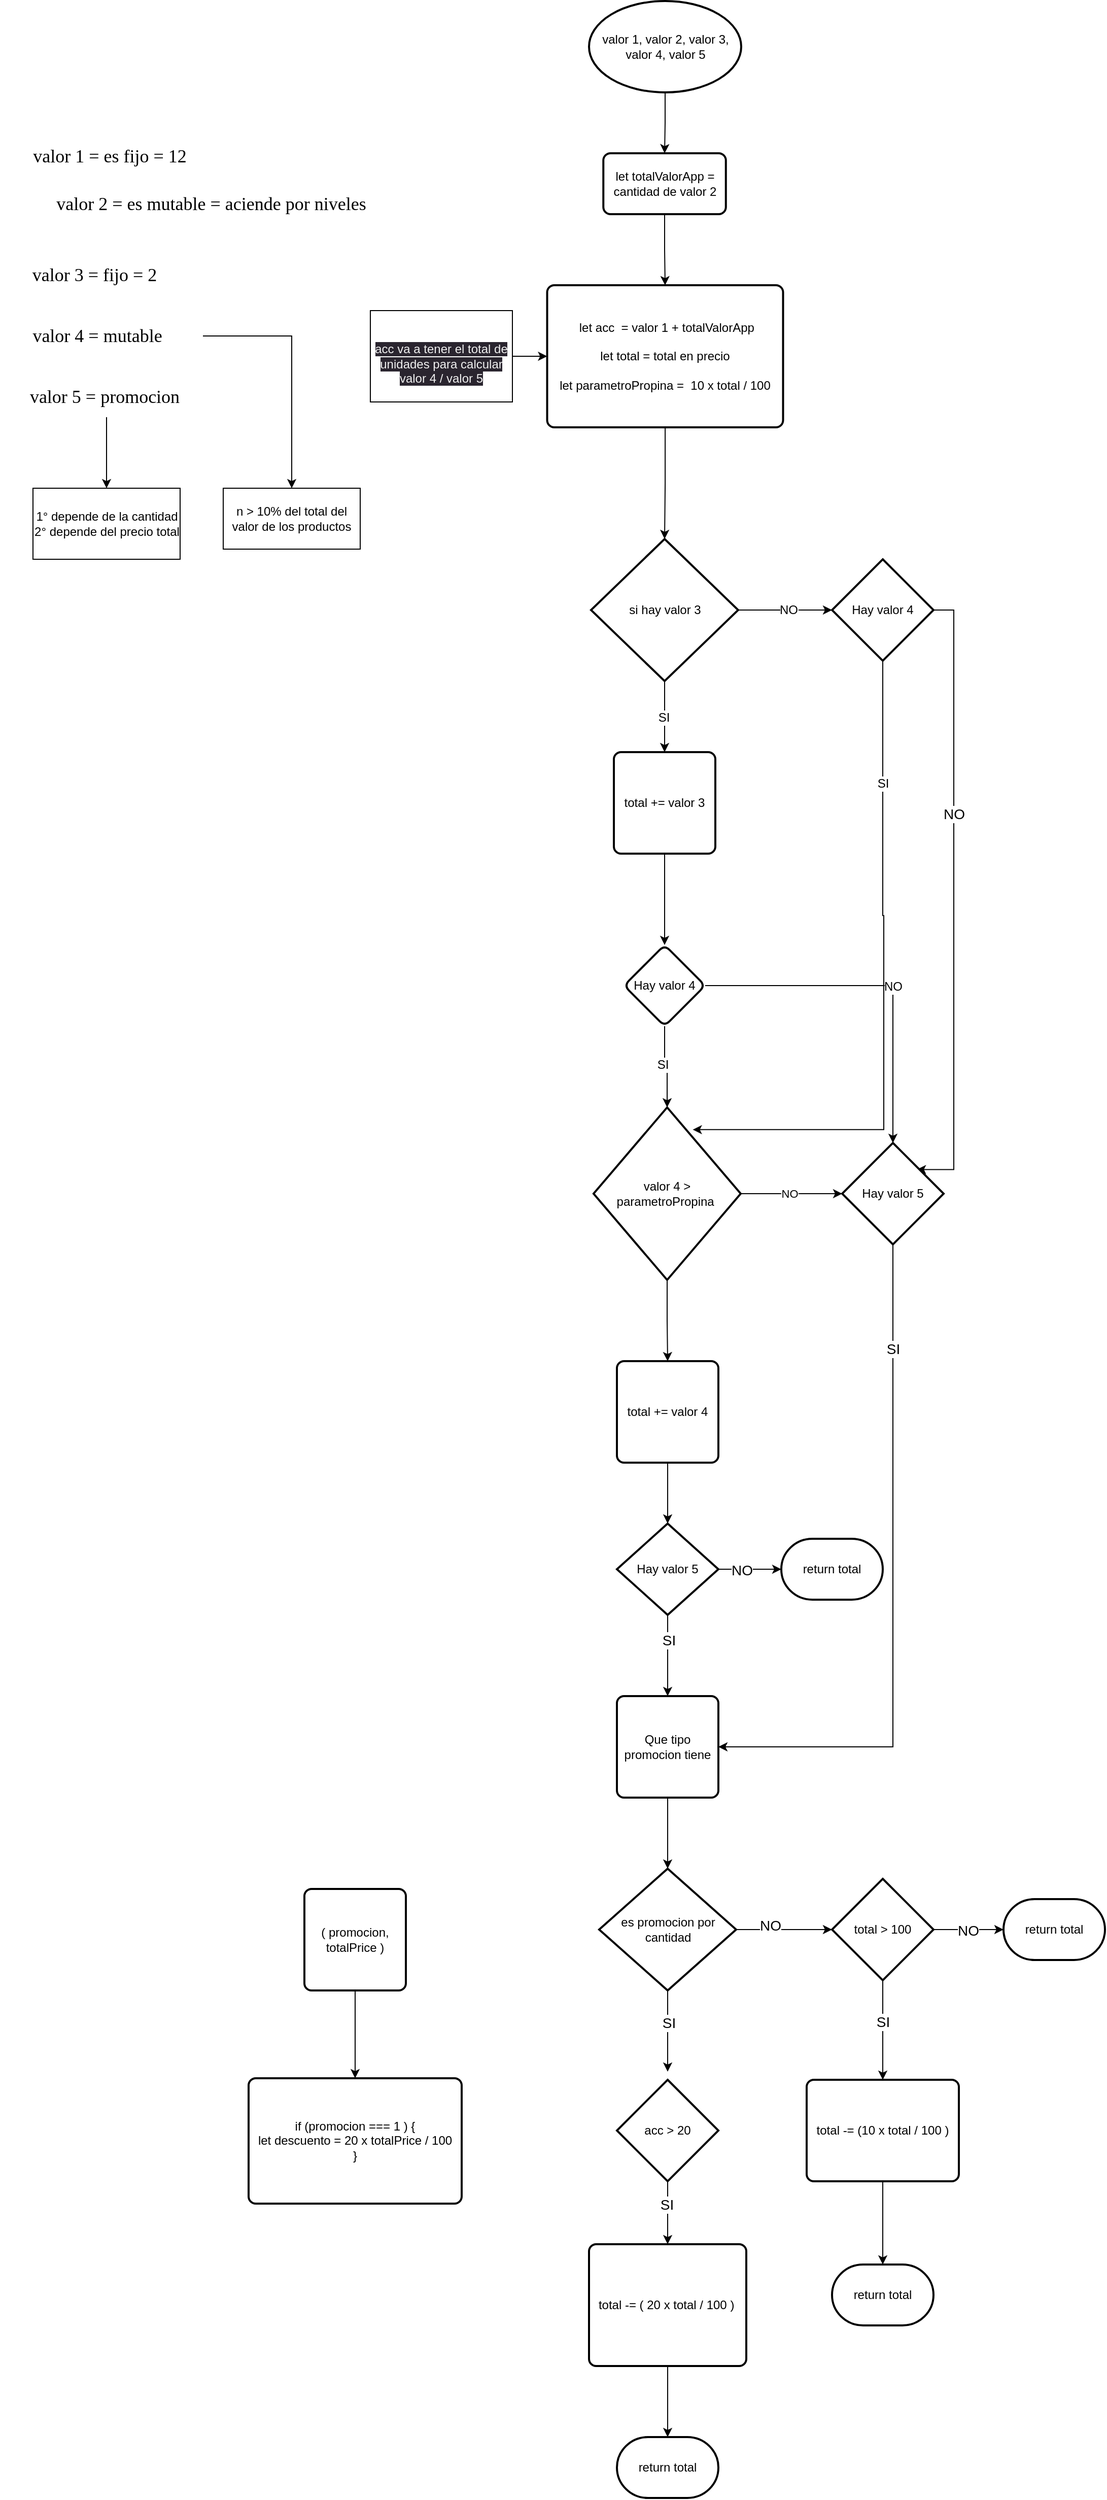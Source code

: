<mxfile>
    <diagram name="Página-1" id="0JRiGGj8Sx9LPcSSxncM">
        <mxGraphModel dx="450" dy="1313" grid="1" gridSize="10" guides="1" tooltips="1" connect="1" arrows="1" fold="1" page="1" pageScale="1" pageWidth="1169" pageHeight="827" math="0" shadow="0">
            <root>
                <mxCell id="0"/>
                <mxCell id="1" parent="0"/>
                <mxCell id="jrKel4YQa3fyWZv_Hwt1-2" value="&lt;font style=&quot;font-size: 18px;&quot;&gt;&lt;font face=&quot;Verdana&quot;&gt;valor 1 = es fijo = 12&amp;nbsp;&lt;/font&gt;&lt;br&gt;&lt;/font&gt;" style="text;html=1;align=center;verticalAlign=middle;resizable=0;points=[];autosize=1;strokeColor=none;fillColor=none;" parent="1" vertex="1">
                    <mxGeometry x="80" y="53" width="220" height="40" as="geometry"/>
                </mxCell>
                <mxCell id="jrKel4YQa3fyWZv_Hwt1-3" value="&lt;font style=&quot;font-size: 18px;&quot;&gt;&lt;font face=&quot;Verdana&quot;&gt;valor 2 = es mutable = aciende por niveles&amp;nbsp;&lt;/font&gt;&lt;br&gt;&lt;/font&gt;" style="text;html=1;align=center;verticalAlign=middle;resizable=0;points=[];autosize=1;strokeColor=none;fillColor=none;" parent="1" vertex="1">
                    <mxGeometry x="80" y="100" width="420" height="40" as="geometry"/>
                </mxCell>
                <mxCell id="jrKel4YQa3fyWZv_Hwt1-4" value="&lt;font style=&quot;font-size: 18px;&quot;&gt;&lt;font face=&quot;Verdana&quot;&gt;valor 3 = fijo = 2&amp;nbsp;&lt;/font&gt;&lt;br&gt;&lt;/font&gt;" style="text;html=1;align=center;verticalAlign=middle;resizable=0;points=[];autosize=1;strokeColor=none;fillColor=none;" parent="1" vertex="1">
                    <mxGeometry x="80" y="170" width="190" height="40" as="geometry"/>
                </mxCell>
                <mxCell id="jrKel4YQa3fyWZv_Hwt1-8" value="" style="edgeStyle=orthogonalEdgeStyle;rounded=0;orthogonalLoop=1;jettySize=auto;html=1;" parent="1" source="jrKel4YQa3fyWZv_Hwt1-5" target="jrKel4YQa3fyWZv_Hwt1-7" edge="1">
                    <mxGeometry relative="1" as="geometry"/>
                </mxCell>
                <mxCell id="jrKel4YQa3fyWZv_Hwt1-5" value="&lt;font style=&quot;font-size: 18px;&quot;&gt;&lt;font face=&quot;Verdana&quot;&gt;valor 4 = mutable&amp;nbsp;&amp;nbsp;&lt;/font&gt;&lt;br&gt;&lt;/font&gt;" style="text;html=1;align=center;verticalAlign=middle;resizable=0;points=[];autosize=1;strokeColor=none;fillColor=none;" parent="1" vertex="1">
                    <mxGeometry x="80" y="230" width="200" height="40" as="geometry"/>
                </mxCell>
                <mxCell id="jrKel4YQa3fyWZv_Hwt1-7" value="n &amp;gt; 10% del total del valor de los productos" style="whiteSpace=wrap;html=1;" parent="1" vertex="1">
                    <mxGeometry x="300" y="400" width="135" height="60" as="geometry"/>
                </mxCell>
                <mxCell id="jrKel4YQa3fyWZv_Hwt1-17" value="" style="edgeStyle=orthogonalEdgeStyle;rounded=0;orthogonalLoop=1;jettySize=auto;html=1;" parent="1" source="jrKel4YQa3fyWZv_Hwt1-9" target="jrKel4YQa3fyWZv_Hwt1-16" edge="1">
                    <mxGeometry relative="1" as="geometry"/>
                </mxCell>
                <mxCell id="jrKel4YQa3fyWZv_Hwt1-9" value="&lt;font style=&quot;font-size: 18px;&quot;&gt;&lt;font face=&quot;Verdana&quot;&gt;valor 5 = promocion&amp;nbsp;&lt;/font&gt;&lt;br&gt;&lt;/font&gt;" style="text;html=1;align=center;verticalAlign=middle;resizable=0;points=[];autosize=1;strokeColor=none;fillColor=none;" parent="1" vertex="1">
                    <mxGeometry x="80" y="290" width="210" height="40" as="geometry"/>
                </mxCell>
                <mxCell id="jrKel4YQa3fyWZv_Hwt1-16" value="1° depende de la cantidad&lt;br&gt;2° depende del precio total" style="whiteSpace=wrap;html=1;" parent="1" vertex="1">
                    <mxGeometry x="112.5" y="400" width="145" height="70" as="geometry"/>
                </mxCell>
                <mxCell id="jrKel4YQa3fyWZv_Hwt1-21" style="edgeStyle=orthogonalEdgeStyle;rounded=0;orthogonalLoop=1;jettySize=auto;html=1;entryX=0.5;entryY=0;entryDx=0;entryDy=0;" parent="1" source="jrKel4YQa3fyWZv_Hwt1-19" target="jrKel4YQa3fyWZv_Hwt1-103" edge="1">
                    <mxGeometry relative="1" as="geometry"/>
                </mxCell>
                <mxCell id="jrKel4YQa3fyWZv_Hwt1-19" value="valor 1, valor 2, valor 3, valor 4, valor 5" style="strokeWidth=2;html=1;shape=mxgraph.flowchart.start_1;whiteSpace=wrap;" parent="1" vertex="1">
                    <mxGeometry x="660.5" y="-80" width="150" height="90" as="geometry"/>
                </mxCell>
                <mxCell id="jrKel4YQa3fyWZv_Hwt1-27" style="edgeStyle=orthogonalEdgeStyle;rounded=0;orthogonalLoop=1;jettySize=auto;html=1;" parent="1" source="jrKel4YQa3fyWZv_Hwt1-20" target="jrKel4YQa3fyWZv_Hwt1-26" edge="1">
                    <mxGeometry relative="1" as="geometry"/>
                </mxCell>
                <mxCell id="jrKel4YQa3fyWZv_Hwt1-20" value="&amp;nbsp;let acc&amp;nbsp; = valor 1 + totalValorApp&lt;br&gt;&lt;br&gt;let total = total en precio&lt;br&gt;&lt;br&gt;let parametroPropina =&amp;nbsp; 10 x total / 100" style="rounded=1;whiteSpace=wrap;html=1;absoluteArcSize=1;arcSize=14;strokeWidth=2;" parent="1" vertex="1">
                    <mxGeometry x="619.25" y="200" width="232.5" height="140" as="geometry"/>
                </mxCell>
                <mxCell id="jrKel4YQa3fyWZv_Hwt1-25" value="" style="edgeStyle=orthogonalEdgeStyle;rounded=0;orthogonalLoop=1;jettySize=auto;html=1;" parent="1" source="jrKel4YQa3fyWZv_Hwt1-24" target="jrKel4YQa3fyWZv_Hwt1-20" edge="1">
                    <mxGeometry relative="1" as="geometry"/>
                </mxCell>
                <mxCell id="jrKel4YQa3fyWZv_Hwt1-24" value="&lt;br&gt;&lt;span style=&quot;color: rgb(240, 240, 240); font-family: Helvetica; font-size: 12px; font-style: normal; font-variant-ligatures: normal; font-variant-caps: normal; font-weight: 400; letter-spacing: normal; orphans: 2; text-align: center; text-indent: 0px; text-transform: none; widows: 2; word-spacing: 0px; -webkit-text-stroke-width: 0px; background-color: rgb(42, 37, 47); text-decoration-thickness: initial; text-decoration-style: initial; text-decoration-color: initial; float: none; display: inline !important;&quot;&gt;acc va a tener el total de unidades para calcular valor 4 / valor 5&lt;/span&gt;&lt;br&gt;" style="rounded=0;whiteSpace=wrap;html=1;" parent="1" vertex="1">
                    <mxGeometry x="445" y="225" width="140" height="90" as="geometry"/>
                </mxCell>
                <mxCell id="jrKel4YQa3fyWZv_Hwt1-29" value="" style="edgeStyle=orthogonalEdgeStyle;rounded=0;orthogonalLoop=1;jettySize=auto;html=1;entryX=0;entryY=0.5;entryDx=0;entryDy=0;entryPerimeter=0;" parent="1" source="jrKel4YQa3fyWZv_Hwt1-26" target="jrKel4YQa3fyWZv_Hwt1-38" edge="1">
                    <mxGeometry relative="1" as="geometry">
                        <mxPoint x="900" y="520" as="targetPoint"/>
                    </mxGeometry>
                </mxCell>
                <mxCell id="jrKel4YQa3fyWZv_Hwt1-31" value="&lt;font style=&quot;font-size: 12px;&quot;&gt;NO&lt;/font&gt;" style="edgeLabel;html=1;align=center;verticalAlign=middle;resizable=0;points=[];" parent="jrKel4YQa3fyWZv_Hwt1-29" vertex="1" connectable="0">
                    <mxGeometry x="0.059" relative="1" as="geometry">
                        <mxPoint as="offset"/>
                    </mxGeometry>
                </mxCell>
                <mxCell id="jrKel4YQa3fyWZv_Hwt1-35" style="edgeStyle=orthogonalEdgeStyle;rounded=0;orthogonalLoop=1;jettySize=auto;html=1;entryX=0.5;entryY=0;entryDx=0;entryDy=0;" parent="1" source="jrKel4YQa3fyWZv_Hwt1-26" target="jrKel4YQa3fyWZv_Hwt1-34" edge="1">
                    <mxGeometry relative="1" as="geometry"/>
                </mxCell>
                <mxCell id="jrKel4YQa3fyWZv_Hwt1-36" value="&lt;font style=&quot;font-size: 12px;&quot;&gt;SI&lt;/font&gt;" style="edgeLabel;html=1;align=center;verticalAlign=middle;resizable=0;points=[];" parent="jrKel4YQa3fyWZv_Hwt1-35" vertex="1" connectable="0">
                    <mxGeometry x="0.029" y="-1" relative="1" as="geometry">
                        <mxPoint as="offset"/>
                    </mxGeometry>
                </mxCell>
                <mxCell id="jrKel4YQa3fyWZv_Hwt1-26" value="si hay valor 3" style="strokeWidth=2;html=1;shape=mxgraph.flowchart.decision;whiteSpace=wrap;" parent="1" vertex="1">
                    <mxGeometry x="662.5" y="450" width="145" height="140" as="geometry"/>
                </mxCell>
                <mxCell id="jrKel4YQa3fyWZv_Hwt1-40" value="" style="edgeStyle=orthogonalEdgeStyle;rounded=0;orthogonalLoop=1;jettySize=auto;html=1;" parent="1" source="jrKel4YQa3fyWZv_Hwt1-34" target="jrKel4YQa3fyWZv_Hwt1-39" edge="1">
                    <mxGeometry relative="1" as="geometry"/>
                </mxCell>
                <mxCell id="jrKel4YQa3fyWZv_Hwt1-34" value="total += valor 3" style="rounded=1;whiteSpace=wrap;html=1;absoluteArcSize=1;arcSize=14;strokeWidth=2;" parent="1" vertex="1">
                    <mxGeometry x="685" y="660" width="100" height="100" as="geometry"/>
                </mxCell>
                <mxCell id="jrKel4YQa3fyWZv_Hwt1-51" style="edgeStyle=orthogonalEdgeStyle;rounded=0;orthogonalLoop=1;jettySize=auto;html=1;entryX=0.674;entryY=0.129;entryDx=0;entryDy=0;entryPerimeter=0;" parent="1" source="jrKel4YQa3fyWZv_Hwt1-38" target="jrKel4YQa3fyWZv_Hwt1-47" edge="1">
                    <mxGeometry relative="1" as="geometry">
                        <mxPoint x="950" y="1072.4" as="targetPoint"/>
                        <Array as="points">
                            <mxPoint x="950" y="821"/>
                            <mxPoint x="951" y="821"/>
                            <mxPoint x="951" y="1032"/>
                        </Array>
                    </mxGeometry>
                </mxCell>
                <mxCell id="jrKel4YQa3fyWZv_Hwt1-52" value="&lt;font style=&quot;font-size: 12px;&quot;&gt;SI&lt;/font&gt;" style="edgeLabel;html=1;align=center;verticalAlign=middle;resizable=0;points=[];" parent="jrKel4YQa3fyWZv_Hwt1-51" vertex="1" connectable="0">
                    <mxGeometry x="-0.628" relative="1" as="geometry">
                        <mxPoint as="offset"/>
                    </mxGeometry>
                </mxCell>
                <mxCell id="jrKel4YQa3fyWZv_Hwt1-66" style="edgeStyle=orthogonalEdgeStyle;rounded=0;orthogonalLoop=1;jettySize=auto;html=1;exitX=1;exitY=0.5;exitDx=0;exitDy=0;exitPerimeter=0;entryX=0.736;entryY=0.262;entryDx=0;entryDy=0;entryPerimeter=0;" parent="1" source="jrKel4YQa3fyWZv_Hwt1-38" target="jrKel4YQa3fyWZv_Hwt1-57" edge="1">
                    <mxGeometry relative="1" as="geometry">
                        <Array as="points">
                            <mxPoint x="1020" y="520"/>
                            <mxPoint x="1020" y="1071"/>
                        </Array>
                    </mxGeometry>
                </mxCell>
                <mxCell id="jrKel4YQa3fyWZv_Hwt1-67" value="&lt;font style=&quot;font-size: 14px;&quot;&gt;NO&lt;/font&gt;" style="edgeLabel;html=1;align=center;verticalAlign=middle;resizable=0;points=[];" parent="jrKel4YQa3fyWZv_Hwt1-66" vertex="1" connectable="0">
                    <mxGeometry x="-0.273" relative="1" as="geometry">
                        <mxPoint as="offset"/>
                    </mxGeometry>
                </mxCell>
                <mxCell id="jrKel4YQa3fyWZv_Hwt1-38" value="Hay valor 4" style="strokeWidth=2;html=1;shape=mxgraph.flowchart.decision;whiteSpace=wrap;" parent="1" vertex="1">
                    <mxGeometry x="900" y="470" width="100" height="100" as="geometry"/>
                </mxCell>
                <mxCell id="jrKel4YQa3fyWZv_Hwt1-41" style="edgeStyle=orthogonalEdgeStyle;rounded=0;orthogonalLoop=1;jettySize=auto;html=1;entryX=0.5;entryY=0;entryDx=0;entryDy=0;entryPerimeter=0;" parent="1" source="jrKel4YQa3fyWZv_Hwt1-39" edge="1" target="jrKel4YQa3fyWZv_Hwt1-57">
                    <mxGeometry relative="1" as="geometry">
                        <mxPoint x="880" y="890" as="targetPoint"/>
                    </mxGeometry>
                </mxCell>
                <mxCell id="jrKel4YQa3fyWZv_Hwt1-42" value="&lt;font style=&quot;font-size: 12px;&quot;&gt;NO&lt;/font&gt;" style="edgeLabel;html=1;align=center;verticalAlign=middle;resizable=0;points=[];" parent="jrKel4YQa3fyWZv_Hwt1-41" vertex="1" connectable="0">
                    <mxGeometry x="0.09" relative="1" as="geometry">
                        <mxPoint as="offset"/>
                    </mxGeometry>
                </mxCell>
                <mxCell id="jrKel4YQa3fyWZv_Hwt1-43" style="edgeStyle=orthogonalEdgeStyle;rounded=0;orthogonalLoop=1;jettySize=auto;html=1;entryX=0.5;entryY=0;entryDx=0;entryDy=0;entryPerimeter=0;" parent="1" source="jrKel4YQa3fyWZv_Hwt1-39" target="jrKel4YQa3fyWZv_Hwt1-47" edge="1">
                    <mxGeometry relative="1" as="geometry">
                        <mxPoint x="735" y="1000" as="targetPoint"/>
                    </mxGeometry>
                </mxCell>
                <mxCell id="jrKel4YQa3fyWZv_Hwt1-44" value="&lt;font style=&quot;font-size: 12px;&quot;&gt;SI&lt;/font&gt;" style="edgeLabel;html=1;align=center;verticalAlign=middle;resizable=0;points=[];" parent="jrKel4YQa3fyWZv_Hwt1-43" vertex="1" connectable="0">
                    <mxGeometry x="-0.089" y="-2" relative="1" as="geometry">
                        <mxPoint as="offset"/>
                    </mxGeometry>
                </mxCell>
                <mxCell id="jrKel4YQa3fyWZv_Hwt1-39" value="Hay valor 4" style="rhombus;whiteSpace=wrap;html=1;rounded=1;arcSize=14;strokeWidth=2;" parent="1" vertex="1">
                    <mxGeometry x="695" y="850" width="80" height="80" as="geometry"/>
                </mxCell>
                <mxCell id="jrKel4YQa3fyWZv_Hwt1-49" style="edgeStyle=orthogonalEdgeStyle;rounded=0;orthogonalLoop=1;jettySize=auto;html=1;entryX=0;entryY=0.5;entryDx=0;entryDy=0;entryPerimeter=0;" parent="1" source="jrKel4YQa3fyWZv_Hwt1-47" target="jrKel4YQa3fyWZv_Hwt1-57" edge="1">
                    <mxGeometry relative="1" as="geometry">
                        <mxPoint x="900" y="1095" as="targetPoint"/>
                    </mxGeometry>
                </mxCell>
                <mxCell id="jrKel4YQa3fyWZv_Hwt1-50" value="NO" style="edgeLabel;html=1;align=center;verticalAlign=middle;resizable=0;points=[];" parent="jrKel4YQa3fyWZv_Hwt1-49" vertex="1" connectable="0">
                    <mxGeometry x="-0.054" relative="1" as="geometry">
                        <mxPoint as="offset"/>
                    </mxGeometry>
                </mxCell>
                <mxCell id="jrKel4YQa3fyWZv_Hwt1-55" style="edgeStyle=orthogonalEdgeStyle;rounded=0;orthogonalLoop=1;jettySize=auto;html=1;" parent="1" source="jrKel4YQa3fyWZv_Hwt1-47" target="jrKel4YQa3fyWZv_Hwt1-54" edge="1">
                    <mxGeometry relative="1" as="geometry"/>
                </mxCell>
                <mxCell id="jrKel4YQa3fyWZv_Hwt1-47" value="valor 4 &amp;gt; parametroPropina&amp;nbsp;" style="strokeWidth=2;html=1;shape=mxgraph.flowchart.decision;whiteSpace=wrap;" parent="1" vertex="1">
                    <mxGeometry x="665" y="1010" width="145" height="170" as="geometry"/>
                </mxCell>
                <mxCell id="jrKel4YQa3fyWZv_Hwt1-60" style="edgeStyle=orthogonalEdgeStyle;rounded=0;orthogonalLoop=1;jettySize=auto;html=1;entryX=0.5;entryY=0;entryDx=0;entryDy=0;entryPerimeter=0;" parent="1" source="jrKel4YQa3fyWZv_Hwt1-54" target="jrKel4YQa3fyWZv_Hwt1-59" edge="1">
                    <mxGeometry relative="1" as="geometry"/>
                </mxCell>
                <mxCell id="jrKel4YQa3fyWZv_Hwt1-54" value="total += valor 4" style="rounded=1;whiteSpace=wrap;html=1;absoluteArcSize=1;arcSize=14;strokeWidth=2;" parent="1" vertex="1">
                    <mxGeometry x="688" y="1260" width="100" height="100" as="geometry"/>
                </mxCell>
                <mxCell id="jrKel4YQa3fyWZv_Hwt1-72" style="edgeStyle=orthogonalEdgeStyle;rounded=0;orthogonalLoop=1;jettySize=auto;html=1;entryX=1;entryY=0.5;entryDx=0;entryDy=0;" parent="1" source="jrKel4YQa3fyWZv_Hwt1-57" target="jrKel4YQa3fyWZv_Hwt1-68" edge="1">
                    <mxGeometry relative="1" as="geometry">
                        <mxPoint x="960" y="1640" as="targetPoint"/>
                        <Array as="points">
                            <mxPoint x="960" y="1640"/>
                        </Array>
                    </mxGeometry>
                </mxCell>
                <mxCell id="jrKel4YQa3fyWZv_Hwt1-73" value="&lt;font style=&quot;font-size: 14px;&quot;&gt;SI&lt;/font&gt;" style="edgeLabel;html=1;align=center;verticalAlign=middle;resizable=0;points=[];" parent="jrKel4YQa3fyWZv_Hwt1-72" vertex="1" connectable="0">
                    <mxGeometry x="-0.691" relative="1" as="geometry">
                        <mxPoint as="offset"/>
                    </mxGeometry>
                </mxCell>
                <mxCell id="jrKel4YQa3fyWZv_Hwt1-57" value="Hay valor 5" style="strokeWidth=2;html=1;shape=mxgraph.flowchart.decision;whiteSpace=wrap;" parent="1" vertex="1">
                    <mxGeometry x="910" y="1045" width="100" height="100" as="geometry"/>
                </mxCell>
                <mxCell id="jrKel4YQa3fyWZv_Hwt1-69" style="edgeStyle=orthogonalEdgeStyle;rounded=0;orthogonalLoop=1;jettySize=auto;html=1;entryX=0.5;entryY=0;entryDx=0;entryDy=0;" parent="1" source="jrKel4YQa3fyWZv_Hwt1-59" target="jrKel4YQa3fyWZv_Hwt1-68" edge="1">
                    <mxGeometry relative="1" as="geometry"/>
                </mxCell>
                <mxCell id="jrKel4YQa3fyWZv_Hwt1-70" value="&lt;font style=&quot;font-size: 14px;&quot;&gt;SI&lt;/font&gt;" style="edgeLabel;html=1;align=center;verticalAlign=middle;resizable=0;points=[];" parent="jrKel4YQa3fyWZv_Hwt1-69" vertex="1" connectable="0">
                    <mxGeometry x="-0.385" y="1" relative="1" as="geometry">
                        <mxPoint as="offset"/>
                    </mxGeometry>
                </mxCell>
                <mxCell id="jrKel4YQa3fyWZv_Hwt1-76" style="edgeStyle=orthogonalEdgeStyle;rounded=0;orthogonalLoop=1;jettySize=auto;html=1;entryX=0;entryY=0.5;entryDx=0;entryDy=0;entryPerimeter=0;" parent="1" source="jrKel4YQa3fyWZv_Hwt1-59" target="jrKel4YQa3fyWZv_Hwt1-78" edge="1">
                    <mxGeometry relative="1" as="geometry">
                        <mxPoint x="840" y="1465" as="targetPoint"/>
                    </mxGeometry>
                </mxCell>
                <mxCell id="jrKel4YQa3fyWZv_Hwt1-77" value="&lt;font style=&quot;font-size: 14px;&quot;&gt;NO&lt;/font&gt;" style="edgeLabel;html=1;align=center;verticalAlign=middle;resizable=0;points=[];" parent="jrKel4YQa3fyWZv_Hwt1-76" vertex="1" connectable="0">
                    <mxGeometry x="-0.277" y="-1" relative="1" as="geometry">
                        <mxPoint as="offset"/>
                    </mxGeometry>
                </mxCell>
                <mxCell id="jrKel4YQa3fyWZv_Hwt1-59" value="Hay valor 5" style="strokeWidth=2;html=1;shape=mxgraph.flowchart.decision;whiteSpace=wrap;" parent="1" vertex="1">
                    <mxGeometry x="688" y="1420" width="100" height="90" as="geometry"/>
                </mxCell>
                <mxCell id="jrKel4YQa3fyWZv_Hwt1-80" style="edgeStyle=orthogonalEdgeStyle;rounded=0;orthogonalLoop=1;jettySize=auto;html=1;entryX=0.5;entryY=0;entryDx=0;entryDy=0;entryPerimeter=0;" parent="1" source="jrKel4YQa3fyWZv_Hwt1-68" target="jrKel4YQa3fyWZv_Hwt1-71" edge="1">
                    <mxGeometry relative="1" as="geometry"/>
                </mxCell>
                <mxCell id="jrKel4YQa3fyWZv_Hwt1-68" value="Que tipo promocion tiene" style="rounded=1;whiteSpace=wrap;html=1;absoluteArcSize=1;arcSize=14;strokeWidth=2;" parent="1" vertex="1">
                    <mxGeometry x="688" y="1590" width="100" height="100" as="geometry"/>
                </mxCell>
                <mxCell id="jrKel4YQa3fyWZv_Hwt1-81" style="edgeStyle=orthogonalEdgeStyle;rounded=0;orthogonalLoop=1;jettySize=auto;html=1;" parent="1" source="jrKel4YQa3fyWZv_Hwt1-71" edge="1">
                    <mxGeometry relative="1" as="geometry">
                        <mxPoint x="738" y="1960" as="targetPoint"/>
                    </mxGeometry>
                </mxCell>
                <mxCell id="jrKel4YQa3fyWZv_Hwt1-82" value="&lt;font style=&quot;font-size: 14px;&quot;&gt;SI&lt;/font&gt;" style="edgeLabel;html=1;align=center;verticalAlign=middle;resizable=0;points=[];" parent="jrKel4YQa3fyWZv_Hwt1-81" vertex="1" connectable="0">
                    <mxGeometry x="-0.21" y="1" relative="1" as="geometry">
                        <mxPoint as="offset"/>
                    </mxGeometry>
                </mxCell>
                <mxCell id="jrKel4YQa3fyWZv_Hwt1-91" style="edgeStyle=orthogonalEdgeStyle;rounded=0;orthogonalLoop=1;jettySize=auto;html=1;entryX=0;entryY=0.5;entryDx=0;entryDy=0;entryPerimeter=0;" parent="1" source="jrKel4YQa3fyWZv_Hwt1-71" target="jrKel4YQa3fyWZv_Hwt1-92" edge="1">
                    <mxGeometry relative="1" as="geometry">
                        <mxPoint x="890" y="1820" as="targetPoint"/>
                    </mxGeometry>
                </mxCell>
                <mxCell id="jrKel4YQa3fyWZv_Hwt1-93" value="&lt;font style=&quot;font-size: 14px;&quot;&gt;NO&lt;/font&gt;" style="edgeLabel;html=1;align=center;verticalAlign=middle;resizable=0;points=[];" parent="jrKel4YQa3fyWZv_Hwt1-91" vertex="1" connectable="0">
                    <mxGeometry x="-0.312" y="4" relative="1" as="geometry">
                        <mxPoint x="1" as="offset"/>
                    </mxGeometry>
                </mxCell>
                <mxCell id="jrKel4YQa3fyWZv_Hwt1-71" value="es promocion por cantidad" style="strokeWidth=2;html=1;shape=mxgraph.flowchart.decision;whiteSpace=wrap;" parent="1" vertex="1">
                    <mxGeometry x="670.5" y="1760" width="135" height="120" as="geometry"/>
                </mxCell>
                <mxCell id="jrKel4YQa3fyWZv_Hwt1-78" value="return total" style="strokeWidth=2;html=1;shape=mxgraph.flowchart.terminator;whiteSpace=wrap;" parent="1" vertex="1">
                    <mxGeometry x="850" y="1435" width="100" height="60" as="geometry"/>
                </mxCell>
                <mxCell id="jrKel4YQa3fyWZv_Hwt1-86" style="edgeStyle=orthogonalEdgeStyle;rounded=0;orthogonalLoop=1;jettySize=auto;html=1;entryX=0.5;entryY=0;entryDx=0;entryDy=0;" parent="1" source="jrKel4YQa3fyWZv_Hwt1-84" target="jrKel4YQa3fyWZv_Hwt1-85" edge="1">
                    <mxGeometry relative="1" as="geometry"/>
                </mxCell>
                <mxCell id="jrKel4YQa3fyWZv_Hwt1-87" value="&lt;font style=&quot;font-size: 14px;&quot;&gt;SI&lt;/font&gt;" style="edgeLabel;html=1;align=center;verticalAlign=middle;resizable=0;points=[];" parent="jrKel4YQa3fyWZv_Hwt1-86" vertex="1" connectable="0">
                    <mxGeometry x="-0.277" y="-1" relative="1" as="geometry">
                        <mxPoint as="offset"/>
                    </mxGeometry>
                </mxCell>
                <mxCell id="jrKel4YQa3fyWZv_Hwt1-84" value="acc &amp;gt; 20" style="strokeWidth=2;html=1;shape=mxgraph.flowchart.decision;whiteSpace=wrap;" parent="1" vertex="1">
                    <mxGeometry x="688" y="1968" width="100" height="100" as="geometry"/>
                </mxCell>
                <mxCell id="jrKel4YQa3fyWZv_Hwt1-89" style="edgeStyle=orthogonalEdgeStyle;rounded=0;orthogonalLoop=1;jettySize=auto;html=1;" parent="1" source="jrKel4YQa3fyWZv_Hwt1-85" target="jrKel4YQa3fyWZv_Hwt1-88" edge="1">
                    <mxGeometry relative="1" as="geometry"/>
                </mxCell>
                <mxCell id="jrKel4YQa3fyWZv_Hwt1-85" value="total -= ( 20 x total / 100 )&amp;nbsp;" style="rounded=1;whiteSpace=wrap;html=1;absoluteArcSize=1;arcSize=14;strokeWidth=2;" parent="1" vertex="1">
                    <mxGeometry x="660.5" y="2130" width="155" height="120" as="geometry"/>
                </mxCell>
                <mxCell id="jrKel4YQa3fyWZv_Hwt1-88" value="return total" style="strokeWidth=2;html=1;shape=mxgraph.flowchart.terminator;whiteSpace=wrap;" parent="1" vertex="1">
                    <mxGeometry x="688" y="2320" width="100" height="60" as="geometry"/>
                </mxCell>
                <mxCell id="jrKel4YQa3fyWZv_Hwt1-94" style="edgeStyle=orthogonalEdgeStyle;rounded=0;orthogonalLoop=1;jettySize=auto;html=1;exitX=1;exitY=0.5;exitDx=0;exitDy=0;exitPerimeter=0;entryX=0;entryY=0.5;entryDx=0;entryDy=0;entryPerimeter=0;" parent="1" source="jrKel4YQa3fyWZv_Hwt1-92" target="jrKel4YQa3fyWZv_Hwt1-95" edge="1">
                    <mxGeometry relative="1" as="geometry">
                        <mxPoint x="1060" y="1820" as="targetPoint"/>
                    </mxGeometry>
                </mxCell>
                <mxCell id="jrKel4YQa3fyWZv_Hwt1-97" value="&lt;font style=&quot;font-size: 14px;&quot;&gt;NO&lt;/font&gt;" style="edgeLabel;html=1;align=center;verticalAlign=middle;resizable=0;points=[];" parent="jrKel4YQa3fyWZv_Hwt1-94" vertex="1" connectable="0">
                    <mxGeometry x="0.008" y="-1" relative="1" as="geometry">
                        <mxPoint x="-1" as="offset"/>
                    </mxGeometry>
                </mxCell>
                <mxCell id="jrKel4YQa3fyWZv_Hwt1-98" style="edgeStyle=orthogonalEdgeStyle;rounded=0;orthogonalLoop=1;jettySize=auto;html=1;entryX=0.5;entryY=0;entryDx=0;entryDy=0;" parent="1" source="jrKel4YQa3fyWZv_Hwt1-92" target="jrKel4YQa3fyWZv_Hwt1-100" edge="1">
                    <mxGeometry relative="1" as="geometry">
                        <mxPoint x="950" y="1960" as="targetPoint"/>
                    </mxGeometry>
                </mxCell>
                <mxCell id="jrKel4YQa3fyWZv_Hwt1-99" value="&lt;font style=&quot;font-size: 14px;&quot;&gt;SI&lt;/font&gt;" style="edgeLabel;html=1;align=center;verticalAlign=middle;resizable=0;points=[];" parent="jrKel4YQa3fyWZv_Hwt1-98" vertex="1" connectable="0">
                    <mxGeometry x="-0.173" relative="1" as="geometry">
                        <mxPoint as="offset"/>
                    </mxGeometry>
                </mxCell>
                <mxCell id="jrKel4YQa3fyWZv_Hwt1-92" value="total &amp;gt; 100" style="strokeWidth=2;html=1;shape=mxgraph.flowchart.decision;whiteSpace=wrap;" parent="1" vertex="1">
                    <mxGeometry x="900" y="1770" width="100" height="100" as="geometry"/>
                </mxCell>
                <mxCell id="jrKel4YQa3fyWZv_Hwt1-95" value="return total" style="strokeWidth=2;html=1;shape=mxgraph.flowchart.terminator;whiteSpace=wrap;" parent="1" vertex="1">
                    <mxGeometry x="1069" y="1790" width="100" height="60" as="geometry"/>
                </mxCell>
                <mxCell id="jrKel4YQa3fyWZv_Hwt1-102" style="edgeStyle=orthogonalEdgeStyle;rounded=0;orthogonalLoop=1;jettySize=auto;html=1;entryX=0.5;entryY=0;entryDx=0;entryDy=0;entryPerimeter=0;" parent="1" source="jrKel4YQa3fyWZv_Hwt1-100" target="jrKel4YQa3fyWZv_Hwt1-101" edge="1">
                    <mxGeometry relative="1" as="geometry"/>
                </mxCell>
                <mxCell id="jrKel4YQa3fyWZv_Hwt1-100" value="total -= (10 x total / 100 )" style="rounded=1;whiteSpace=wrap;html=1;absoluteArcSize=1;arcSize=14;strokeWidth=2;" parent="1" vertex="1">
                    <mxGeometry x="875" y="1968" width="150" height="100" as="geometry"/>
                </mxCell>
                <mxCell id="jrKel4YQa3fyWZv_Hwt1-101" value="return total" style="strokeWidth=2;html=1;shape=mxgraph.flowchart.terminator;whiteSpace=wrap;" parent="1" vertex="1">
                    <mxGeometry x="900" y="2150" width="100" height="60" as="geometry"/>
                </mxCell>
                <mxCell id="jrKel4YQa3fyWZv_Hwt1-104" style="edgeStyle=orthogonalEdgeStyle;rounded=0;orthogonalLoop=1;jettySize=auto;html=1;entryX=0.5;entryY=0;entryDx=0;entryDy=0;" parent="1" source="jrKel4YQa3fyWZv_Hwt1-103" target="jrKel4YQa3fyWZv_Hwt1-20" edge="1">
                    <mxGeometry relative="1" as="geometry"/>
                </mxCell>
                <mxCell id="jrKel4YQa3fyWZv_Hwt1-103" value="let totalValorApp = cantidad de valor 2" style="rounded=1;whiteSpace=wrap;html=1;absoluteArcSize=1;arcSize=14;strokeWidth=2;" parent="1" vertex="1">
                    <mxGeometry x="674.63" y="70" width="120.75" height="60" as="geometry"/>
                </mxCell>
                <mxCell id="7" style="edgeStyle=none;html=1;entryX=0.5;entryY=0;entryDx=0;entryDy=0;" edge="1" parent="1" source="5" target="6">
                    <mxGeometry relative="1" as="geometry"/>
                </mxCell>
                <mxCell id="5" value="( promocion, totalPrice )" style="rounded=1;whiteSpace=wrap;html=1;absoluteArcSize=1;arcSize=14;strokeWidth=2;" vertex="1" parent="1">
                    <mxGeometry x="380" y="1780" width="100" height="100" as="geometry"/>
                </mxCell>
                <mxCell id="6" value="if (promocion === 1 ) { &lt;br&gt;let descuento = 20 x totalPrice / 100&lt;br&gt;}" style="rounded=1;whiteSpace=wrap;html=1;absoluteArcSize=1;arcSize=14;strokeWidth=2;" vertex="1" parent="1">
                    <mxGeometry x="325" y="1966.5" width="210" height="123.5" as="geometry"/>
                </mxCell>
            </root>
        </mxGraphModel>
    </diagram>
</mxfile>